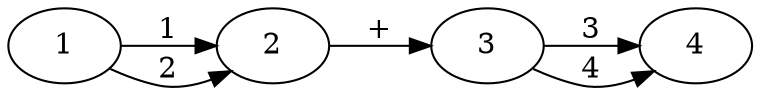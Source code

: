 digraph G{
rankdir = LR
1 -> 2 [label="1"]
1 -> 2 [label="2"]
2 -> 3 [label="+"]
3 -> 4 [label="3"]
3 -> 4 [label="4"]
}
